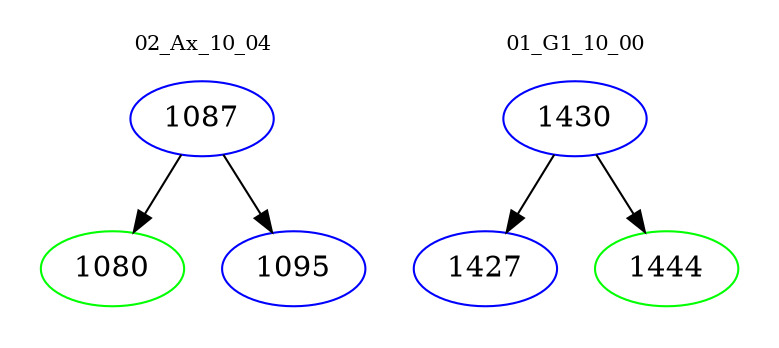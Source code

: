 digraph{
subgraph cluster_0 {
color = white
label = "02_Ax_10_04";
fontsize=10;
T0_1087 [label="1087", color="blue"]
T0_1087 -> T0_1080 [color="black"]
T0_1080 [label="1080", color="green"]
T0_1087 -> T0_1095 [color="black"]
T0_1095 [label="1095", color="blue"]
}
subgraph cluster_1 {
color = white
label = "01_G1_10_00";
fontsize=10;
T1_1430 [label="1430", color="blue"]
T1_1430 -> T1_1427 [color="black"]
T1_1427 [label="1427", color="blue"]
T1_1430 -> T1_1444 [color="black"]
T1_1444 [label="1444", color="green"]
}
}
